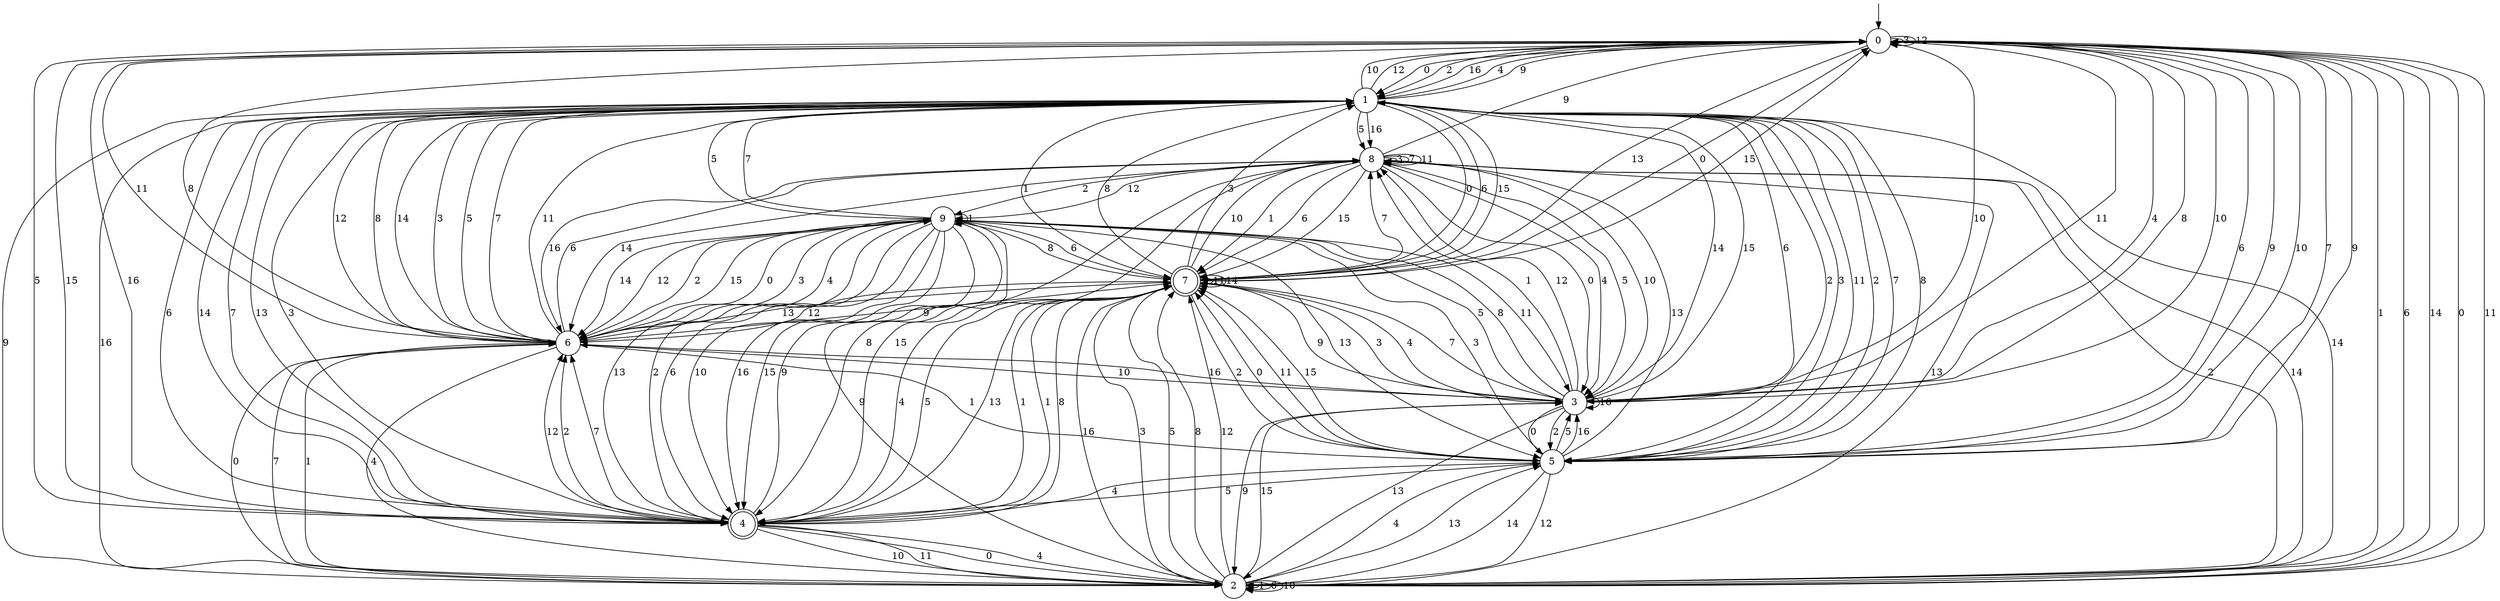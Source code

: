 digraph g {

	s0 [shape="circle" label="0"];
	s1 [shape="circle" label="1"];
	s2 [shape="circle" label="2"];
	s3 [shape="circle" label="3"];
	s4 [shape="doublecircle" label="4"];
	s5 [shape="circle" label="5"];
	s6 [shape="circle" label="6"];
	s7 [shape="doublecircle" label="7"];
	s8 [shape="circle" label="8"];
	s9 [shape="circle" label="9"];
	s0 -> s1 [label="0"];
	s0 -> s2 [label="1"];
	s0 -> s1 [label="2"];
	s0 -> s0 [label="3"];
	s0 -> s3 [label="4"];
	s0 -> s4 [label="5"];
	s0 -> s2 [label="6"];
	s0 -> s5 [label="7"];
	s0 -> s3 [label="8"];
	s0 -> s5 [label="9"];
	s0 -> s3 [label="10"];
	s0 -> s6 [label="11"];
	s0 -> s0 [label="12"];
	s0 -> s7 [label="13"];
	s0 -> s2 [label="14"];
	s0 -> s4 [label="15"];
	s0 -> s1 [label="16"];
	s1 -> s7 [label="0"];
	s1 -> s7 [label="1"];
	s1 -> s5 [label="2"];
	s1 -> s5 [label="3"];
	s1 -> s0 [label="4"];
	s1 -> s8 [label="5"];
	s1 -> s7 [label="6"];
	s1 -> s4 [label="7"];
	s1 -> s6 [label="8"];
	s1 -> s0 [label="9"];
	s1 -> s0 [label="10"];
	s1 -> s5 [label="11"];
	s1 -> s0 [label="12"];
	s1 -> s4 [label="13"];
	s1 -> s2 [label="14"];
	s1 -> s7 [label="15"];
	s1 -> s8 [label="16"];
	s2 -> s0 [label="0"];
	s2 -> s2 [label="1"];
	s2 -> s8 [label="2"];
	s2 -> s7 [label="3"];
	s2 -> s5 [label="4"];
	s2 -> s7 [label="5"];
	s2 -> s2 [label="6"];
	s2 -> s6 [label="7"];
	s2 -> s7 [label="8"];
	s2 -> s1 [label="9"];
	s2 -> s2 [label="10"];
	s2 -> s0 [label="11"];
	s2 -> s7 [label="12"];
	s2 -> s5 [label="13"];
	s2 -> s8 [label="14"];
	s2 -> s3 [label="15"];
	s2 -> s1 [label="16"];
	s3 -> s5 [label="0"];
	s3 -> s8 [label="1"];
	s3 -> s5 [label="2"];
	s3 -> s7 [label="3"];
	s3 -> s7 [label="4"];
	s3 -> s9 [label="5"];
	s3 -> s1 [label="6"];
	s3 -> s7 [label="7"];
	s3 -> s9 [label="8"];
	s3 -> s2 [label="9"];
	s3 -> s0 [label="10"];
	s3 -> s0 [label="11"];
	s3 -> s8 [label="12"];
	s3 -> s2 [label="13"];
	s3 -> s1 [label="14"];
	s3 -> s1 [label="15"];
	s3 -> s3 [label="16"];
	s4 -> s2 [label="0"];
	s4 -> s7 [label="1"];
	s4 -> s6 [label="2"];
	s4 -> s1 [label="3"];
	s4 -> s2 [label="4"];
	s4 -> s5 [label="5"];
	s4 -> s1 [label="6"];
	s4 -> s6 [label="7"];
	s4 -> s7 [label="8"];
	s4 -> s9 [label="9"];
	s4 -> s2 [label="10"];
	s4 -> s2 [label="11"];
	s4 -> s6 [label="12"];
	s4 -> s9 [label="13"];
	s4 -> s1 [label="14"];
	s4 -> s8 [label="15"];
	s4 -> s0 [label="16"];
	s5 -> s7 [label="0"];
	s5 -> s6 [label="1"];
	s5 -> s1 [label="2"];
	s5 -> s9 [label="3"];
	s5 -> s4 [label="4"];
	s5 -> s3 [label="5"];
	s5 -> s0 [label="6"];
	s5 -> s1 [label="7"];
	s5 -> s1 [label="8"];
	s5 -> s0 [label="9"];
	s5 -> s0 [label="10"];
	s5 -> s7 [label="11"];
	s5 -> s2 [label="12"];
	s5 -> s8 [label="13"];
	s5 -> s2 [label="14"];
	s5 -> s7 [label="15"];
	s5 -> s3 [label="16"];
	s6 -> s2 [label="0"];
	s6 -> s2 [label="1"];
	s6 -> s9 [label="2"];
	s6 -> s1 [label="3"];
	s6 -> s2 [label="4"];
	s6 -> s1 [label="5"];
	s6 -> s8 [label="6"];
	s6 -> s1 [label="7"];
	s6 -> s0 [label="8"];
	s6 -> s7 [label="9"];
	s6 -> s3 [label="10"];
	s6 -> s1 [label="11"];
	s6 -> s1 [label="12"];
	s6 -> s7 [label="13"];
	s6 -> s1 [label="14"];
	s6 -> s9 [label="15"];
	s6 -> s3 [label="16"];
	s7 -> s0 [label="0"];
	s7 -> s4 [label="1"];
	s7 -> s5 [label="2"];
	s7 -> s1 [label="3"];
	s7 -> s4 [label="4"];
	s7 -> s4 [label="5"];
	s7 -> s9 [label="6"];
	s7 -> s8 [label="7"];
	s7 -> s1 [label="8"];
	s7 -> s3 [label="9"];
	s7 -> s8 [label="10"];
	s7 -> s7 [label="11"];
	s7 -> s6 [label="12"];
	s7 -> s4 [label="13"];
	s7 -> s7 [label="14"];
	s7 -> s0 [label="15"];
	s7 -> s2 [label="16"];
	s8 -> s3 [label="0"];
	s8 -> s7 [label="1"];
	s8 -> s9 [label="2"];
	s8 -> s8 [label="3"];
	s8 -> s3 [label="4"];
	s8 -> s3 [label="5"];
	s8 -> s7 [label="6"];
	s8 -> s8 [label="7"];
	s8 -> s4 [label="8"];
	s8 -> s0 [label="9"];
	s8 -> s3 [label="10"];
	s8 -> s8 [label="11"];
	s8 -> s9 [label="12"];
	s8 -> s2 [label="13"];
	s8 -> s6 [label="14"];
	s8 -> s7 [label="15"];
	s8 -> s6 [label="16"];
	s9 -> s6 [label="0"];
	s9 -> s9 [label="1"];
	s9 -> s4 [label="2"];
	s9 -> s6 [label="3"];
	s9 -> s6 [label="4"];
	s9 -> s1 [label="5"];
	s9 -> s4 [label="6"];
	s9 -> s1 [label="7"];
	s9 -> s7 [label="8"];
	s9 -> s2 [label="9"];
	s9 -> s4 [label="10"];
	s9 -> s3 [label="11"];
	s9 -> s6 [label="12"];
	s9 -> s5 [label="13"];
	s9 -> s6 [label="14"];
	s9 -> s4 [label="15"];
	s9 -> s4 [label="16"];

__start0 [label="" shape="none" width="0" height="0"];
__start0 -> s0;

}
